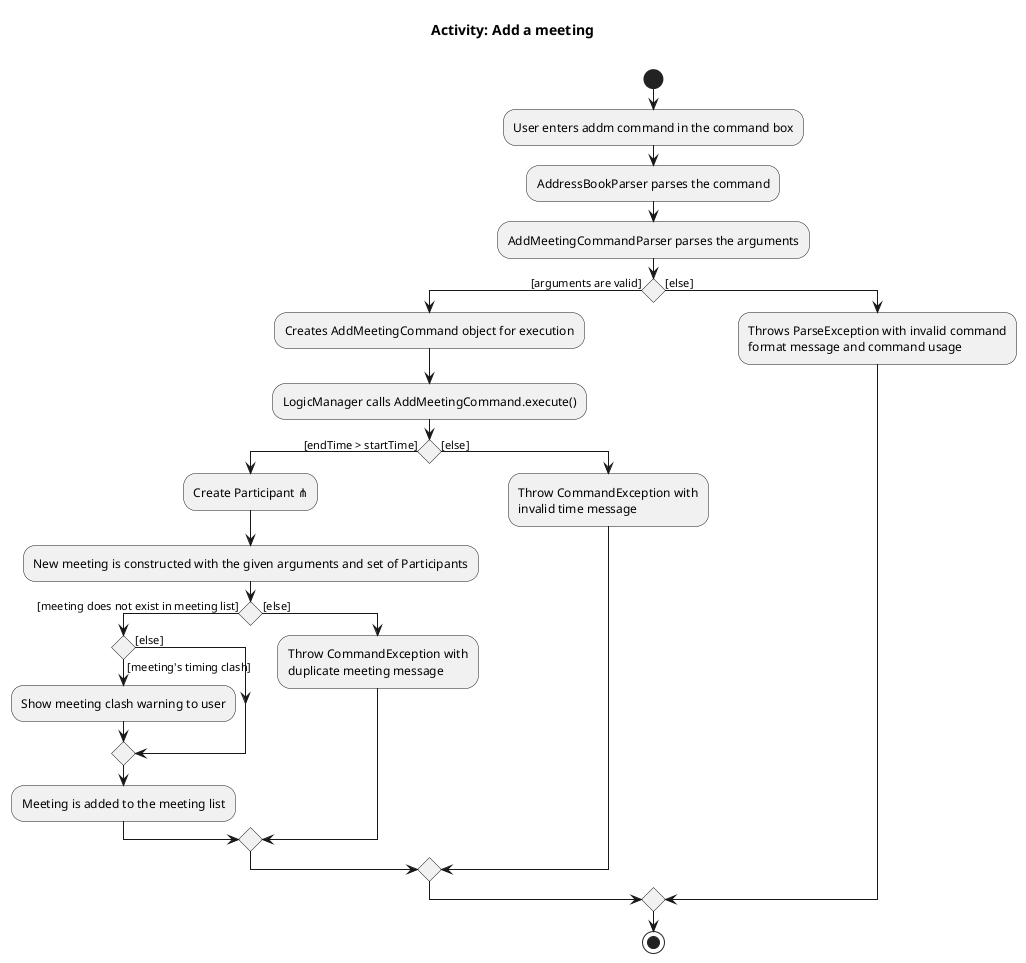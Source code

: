 @startuml
'https://plantuml.com/activity-diagram-beta
title Activity: Add a meeting\n
start
:User enters addm command in the command box;
:AddressBookParser parses the command;
:AddMeetingCommandParser parses the arguments;
if () then ([arguments are valid])
    :Creates AddMeetingCommand object for execution;
    :LogicManager calls AddMeetingCommand.execute();
    if () then ([endTime > startTime])
        :Create Participant ⋔;
        :New meeting is constructed with the given arguments and set of Participants;
        if () then ([meeting does not exist in meeting list])
                if() then ([else])
                else ([meeting's timing clash])
                :Show meeting clash warning to user;
                endif
                :Meeting is added to the meeting list;
        else ([else])
        :Throw CommandException with\nduplicate meeting message;
        endif
    else ([else])
    :Throw CommandException with\ninvalid time message;
    endif
else ([else])
:Throws ParseException with invalid command\nformat message and command usage;
endif

stop

@enduml
